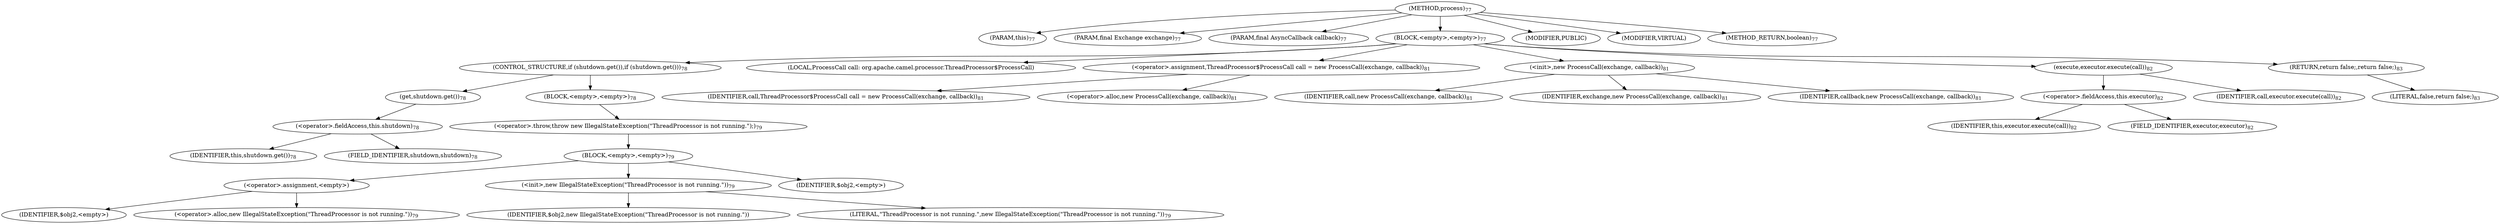 digraph "process" {  
"173" [label = <(METHOD,process)<SUB>77</SUB>> ]
"174" [label = <(PARAM,this)<SUB>77</SUB>> ]
"175" [label = <(PARAM,final Exchange exchange)<SUB>77</SUB>> ]
"176" [label = <(PARAM,final AsyncCallback callback)<SUB>77</SUB>> ]
"177" [label = <(BLOCK,&lt;empty&gt;,&lt;empty&gt;)<SUB>77</SUB>> ]
"178" [label = <(CONTROL_STRUCTURE,if (shutdown.get()),if (shutdown.get()))<SUB>78</SUB>> ]
"179" [label = <(get,shutdown.get())<SUB>78</SUB>> ]
"180" [label = <(&lt;operator&gt;.fieldAccess,this.shutdown)<SUB>78</SUB>> ]
"181" [label = <(IDENTIFIER,this,shutdown.get())<SUB>78</SUB>> ]
"182" [label = <(FIELD_IDENTIFIER,shutdown,shutdown)<SUB>78</SUB>> ]
"183" [label = <(BLOCK,&lt;empty&gt;,&lt;empty&gt;)<SUB>78</SUB>> ]
"184" [label = <(&lt;operator&gt;.throw,throw new IllegalStateException(&quot;ThreadProcessor is not running.&quot;);)<SUB>79</SUB>> ]
"185" [label = <(BLOCK,&lt;empty&gt;,&lt;empty&gt;)<SUB>79</SUB>> ]
"186" [label = <(&lt;operator&gt;.assignment,&lt;empty&gt;)> ]
"187" [label = <(IDENTIFIER,$obj2,&lt;empty&gt;)> ]
"188" [label = <(&lt;operator&gt;.alloc,new IllegalStateException(&quot;ThreadProcessor is not running.&quot;))<SUB>79</SUB>> ]
"189" [label = <(&lt;init&gt;,new IllegalStateException(&quot;ThreadProcessor is not running.&quot;))<SUB>79</SUB>> ]
"190" [label = <(IDENTIFIER,$obj2,new IllegalStateException(&quot;ThreadProcessor is not running.&quot;))> ]
"191" [label = <(LITERAL,&quot;ThreadProcessor is not running.&quot;,new IllegalStateException(&quot;ThreadProcessor is not running.&quot;))<SUB>79</SUB>> ]
"192" [label = <(IDENTIFIER,$obj2,&lt;empty&gt;)> ]
"22" [label = <(LOCAL,ProcessCall call: org.apache.camel.processor.ThreadProcessor$ProcessCall)> ]
"193" [label = <(&lt;operator&gt;.assignment,ThreadProcessor$ProcessCall call = new ProcessCall(exchange, callback))<SUB>81</SUB>> ]
"194" [label = <(IDENTIFIER,call,ThreadProcessor$ProcessCall call = new ProcessCall(exchange, callback))<SUB>81</SUB>> ]
"195" [label = <(&lt;operator&gt;.alloc,new ProcessCall(exchange, callback))<SUB>81</SUB>> ]
"196" [label = <(&lt;init&gt;,new ProcessCall(exchange, callback))<SUB>81</SUB>> ]
"21" [label = <(IDENTIFIER,call,new ProcessCall(exchange, callback))<SUB>81</SUB>> ]
"197" [label = <(IDENTIFIER,exchange,new ProcessCall(exchange, callback))<SUB>81</SUB>> ]
"198" [label = <(IDENTIFIER,callback,new ProcessCall(exchange, callback))<SUB>81</SUB>> ]
"199" [label = <(execute,executor.execute(call))<SUB>82</SUB>> ]
"200" [label = <(&lt;operator&gt;.fieldAccess,this.executor)<SUB>82</SUB>> ]
"201" [label = <(IDENTIFIER,this,executor.execute(call))<SUB>82</SUB>> ]
"202" [label = <(FIELD_IDENTIFIER,executor,executor)<SUB>82</SUB>> ]
"203" [label = <(IDENTIFIER,call,executor.execute(call))<SUB>82</SUB>> ]
"204" [label = <(RETURN,return false;,return false;)<SUB>83</SUB>> ]
"205" [label = <(LITERAL,false,return false;)<SUB>83</SUB>> ]
"206" [label = <(MODIFIER,PUBLIC)> ]
"207" [label = <(MODIFIER,VIRTUAL)> ]
"208" [label = <(METHOD_RETURN,boolean)<SUB>77</SUB>> ]
  "173" -> "174" 
  "173" -> "175" 
  "173" -> "176" 
  "173" -> "177" 
  "173" -> "206" 
  "173" -> "207" 
  "173" -> "208" 
  "177" -> "178" 
  "177" -> "22" 
  "177" -> "193" 
  "177" -> "196" 
  "177" -> "199" 
  "177" -> "204" 
  "178" -> "179" 
  "178" -> "183" 
  "179" -> "180" 
  "180" -> "181" 
  "180" -> "182" 
  "183" -> "184" 
  "184" -> "185" 
  "185" -> "186" 
  "185" -> "189" 
  "185" -> "192" 
  "186" -> "187" 
  "186" -> "188" 
  "189" -> "190" 
  "189" -> "191" 
  "193" -> "194" 
  "193" -> "195" 
  "196" -> "21" 
  "196" -> "197" 
  "196" -> "198" 
  "199" -> "200" 
  "199" -> "203" 
  "200" -> "201" 
  "200" -> "202" 
  "204" -> "205" 
}
